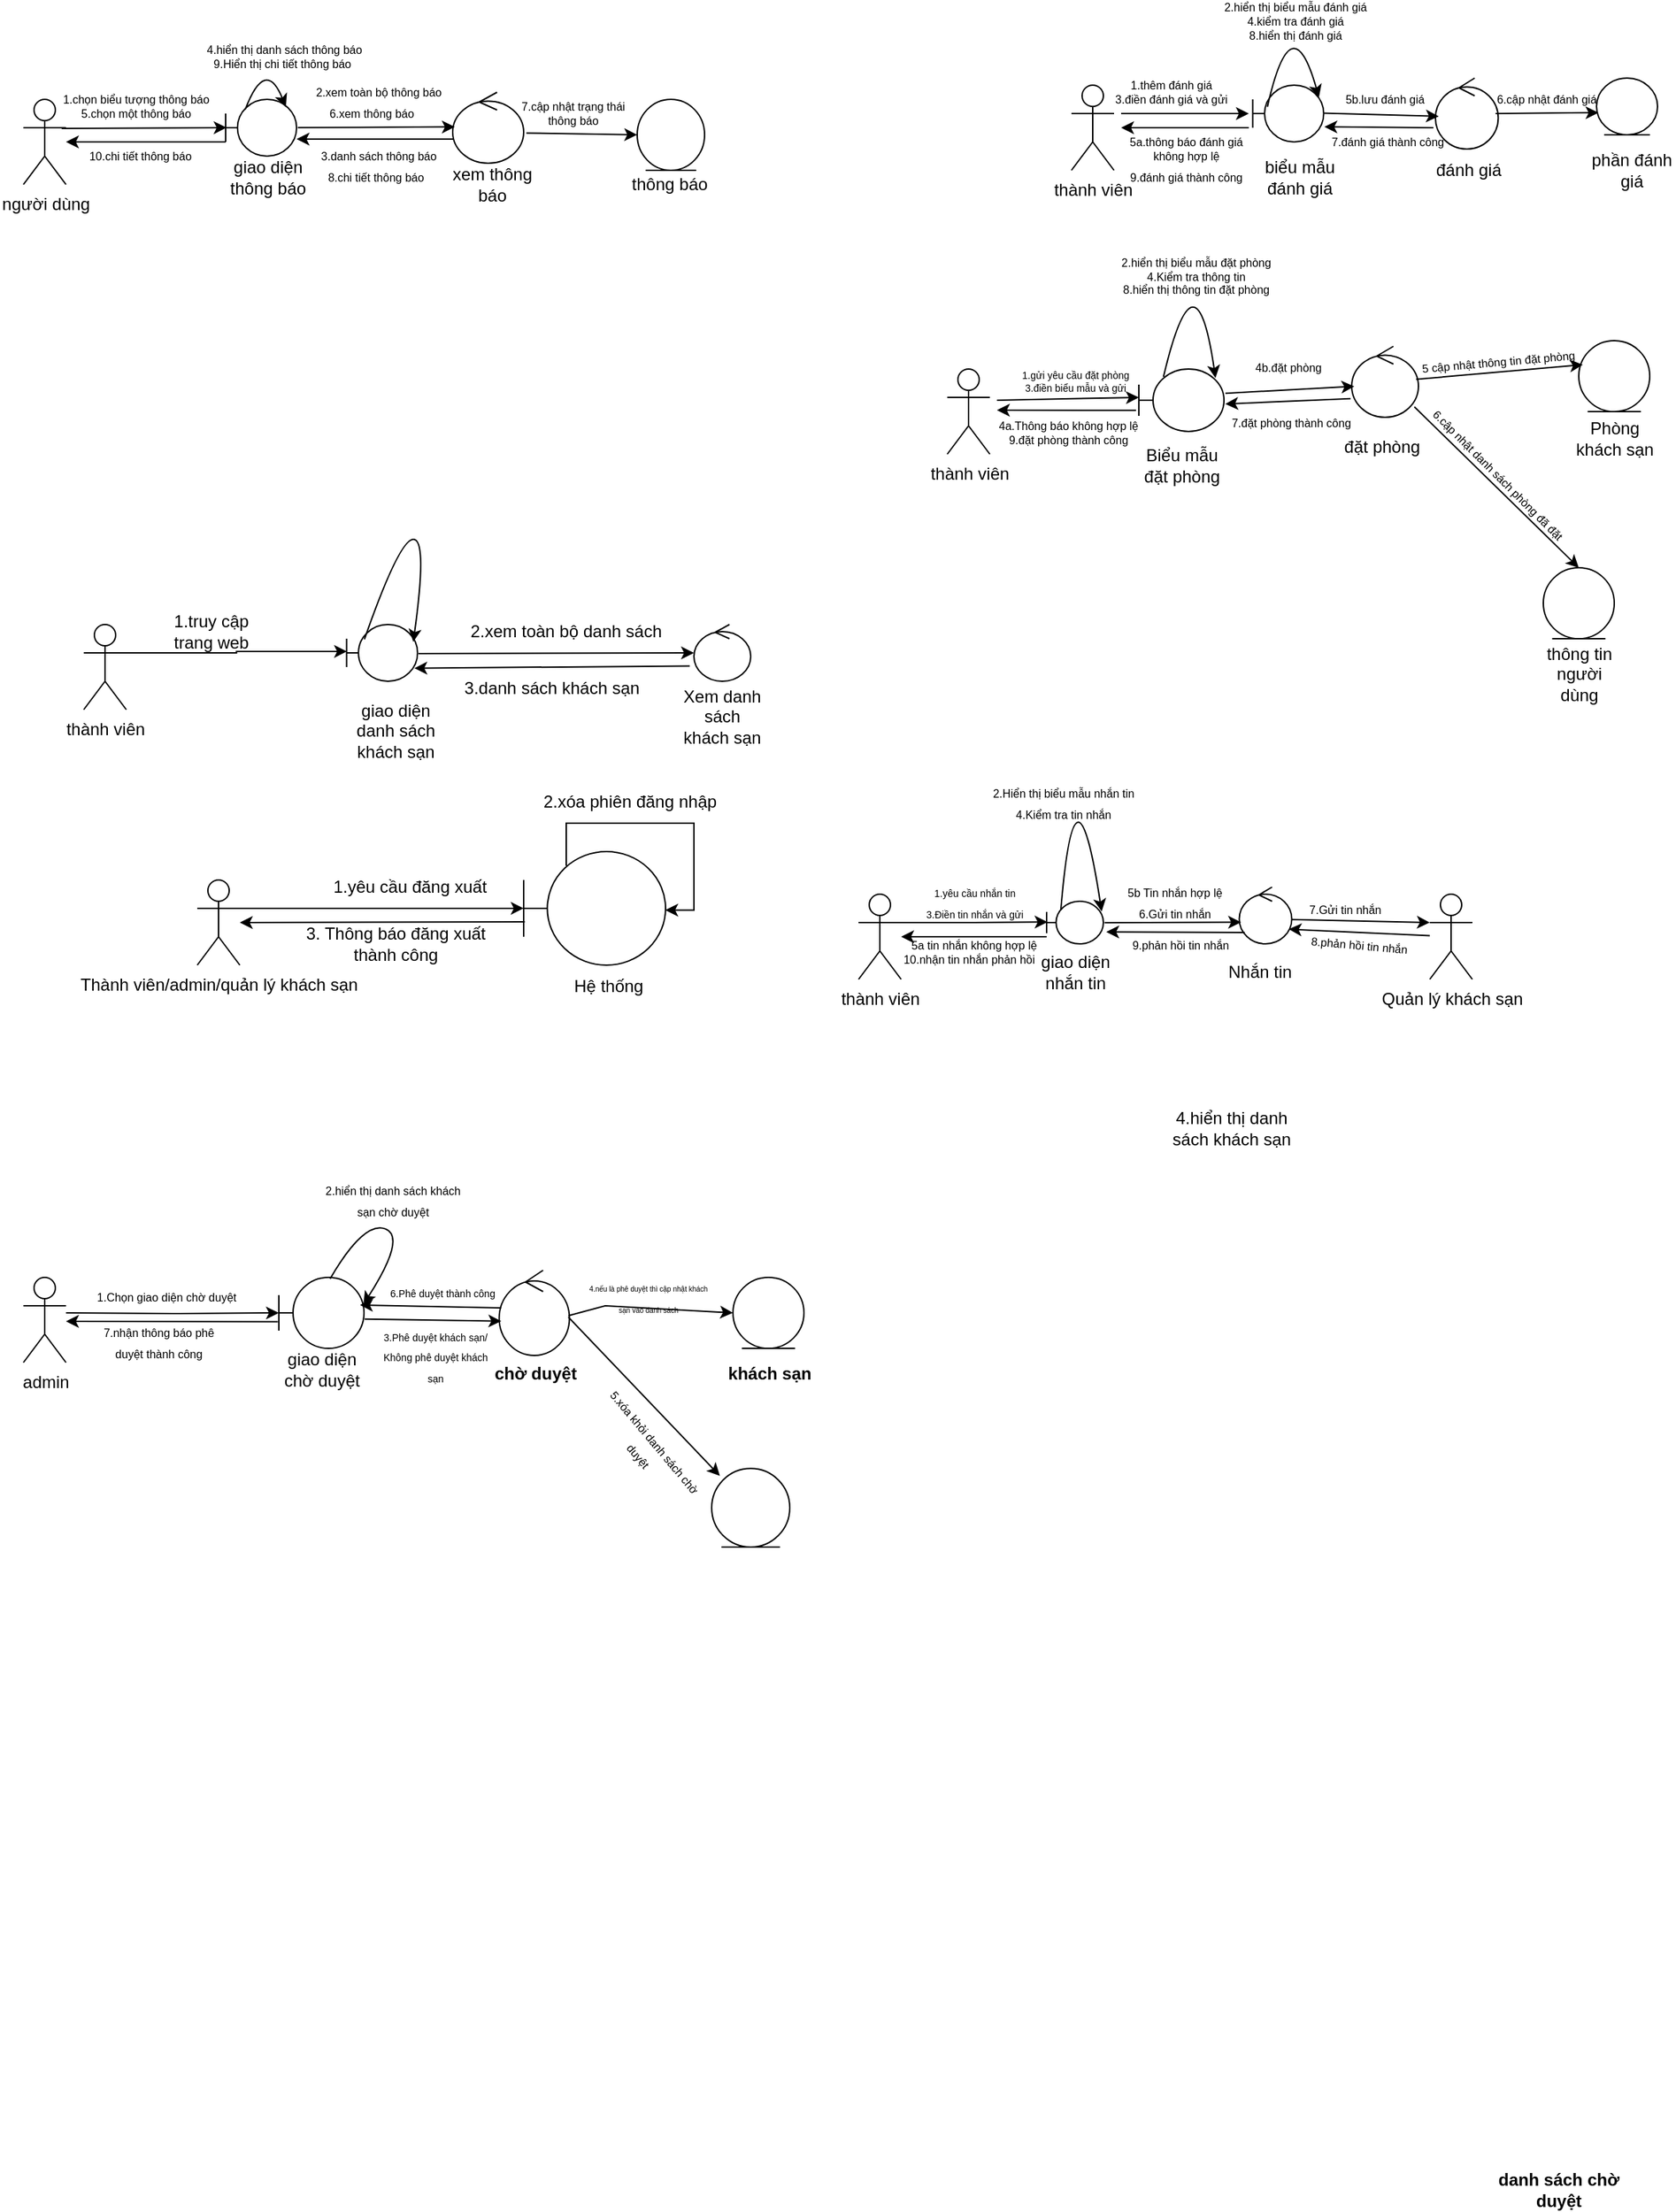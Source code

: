 <mxfile version="24.2.5" type="github">
  <diagram name="Trang-1" id="1TX2zzFhvl031NhCwjlY">
    <mxGraphModel dx="2848" dy="2125" grid="1" gridSize="10" guides="1" tooltips="1" connect="1" arrows="1" fold="1" page="1" pageScale="1" pageWidth="827" pageHeight="1169" math="0" shadow="0">
      <root>
        <mxCell id="0" />
        <mxCell id="1" parent="0" />
        <mxCell id="7CZul9QKW6k76DppAZmx-6" style="edgeStyle=orthogonalEdgeStyle;rounded=0;orthogonalLoop=1;jettySize=auto;html=1;exitX=1;exitY=0.333;exitDx=0;exitDy=0;exitPerimeter=0;" edge="1" parent="1" source="7CZul9QKW6k76DppAZmx-1" target="7CZul9QKW6k76DppAZmx-4">
          <mxGeometry relative="1" as="geometry" />
        </mxCell>
        <mxCell id="7CZul9QKW6k76DppAZmx-1" value="Thành viên/admin/quản lý khách sạn&lt;div&gt;&lt;br&gt;&lt;/div&gt;" style="shape=umlActor;verticalLabelPosition=bottom;verticalAlign=top;html=1;outlineConnect=0;" vertex="1" parent="1">
          <mxGeometry x="-676" y="-530" width="30" height="60" as="geometry" />
        </mxCell>
        <mxCell id="7CZul9QKW6k76DppAZmx-4" value="" style="shape=umlBoundary;whiteSpace=wrap;html=1;" vertex="1" parent="1">
          <mxGeometry x="-446" y="-550" width="100" height="80" as="geometry" />
        </mxCell>
        <mxCell id="7CZul9QKW6k76DppAZmx-5" value="Hệ thống" style="text;html=1;align=center;verticalAlign=middle;whiteSpace=wrap;rounded=0;" vertex="1" parent="1">
          <mxGeometry x="-416" y="-470" width="60" height="30" as="geometry" />
        </mxCell>
        <mxCell id="7CZul9QKW6k76DppAZmx-7" value="1.yêu cầu đăng xuất" style="text;html=1;align=center;verticalAlign=middle;whiteSpace=wrap;rounded=0;" vertex="1" parent="1">
          <mxGeometry x="-596" y="-540" width="140" height="30" as="geometry" />
        </mxCell>
        <mxCell id="7CZul9QKW6k76DppAZmx-8" style="edgeStyle=orthogonalEdgeStyle;rounded=0;orthogonalLoop=1;jettySize=auto;html=1;exitX=1;exitY=1;exitDx=0;exitDy=0;entryX=0.998;entryY=0.515;entryDx=0;entryDy=0;entryPerimeter=0;" edge="1" parent="1" target="7CZul9QKW6k76DppAZmx-4">
          <mxGeometry relative="1" as="geometry">
            <mxPoint x="-416" y="-540" as="sourcePoint" />
            <mxPoint x="-306" y="-530" as="targetPoint" />
            <Array as="points">
              <mxPoint x="-416" y="-570" />
              <mxPoint x="-326" y="-570" />
              <mxPoint x="-326" y="-509" />
            </Array>
          </mxGeometry>
        </mxCell>
        <mxCell id="7CZul9QKW6k76DppAZmx-9" value="2.xóa phiên đăng nhập" style="text;html=1;align=center;verticalAlign=middle;whiteSpace=wrap;rounded=0;" vertex="1" parent="1">
          <mxGeometry x="-436" y="-600" width="130" height="30" as="geometry" />
        </mxCell>
        <mxCell id="7CZul9QKW6k76DppAZmx-10" value="" style="endArrow=classic;html=1;rounded=0;exitX=0.008;exitY=0.619;exitDx=0;exitDy=0;exitPerimeter=0;" edge="1" parent="1" source="7CZul9QKW6k76DppAZmx-4" target="7CZul9QKW6k76DppAZmx-1">
          <mxGeometry width="50" height="50" relative="1" as="geometry">
            <mxPoint x="-476" y="-430" as="sourcePoint" />
            <mxPoint x="-426" y="-480" as="targetPoint" />
          </mxGeometry>
        </mxCell>
        <mxCell id="7CZul9QKW6k76DppAZmx-11" value="3. Thông báo đăng xuất thành công" style="text;html=1;align=center;verticalAlign=middle;whiteSpace=wrap;rounded=0;" vertex="1" parent="1">
          <mxGeometry x="-616" y="-500" width="160" height="30" as="geometry" />
        </mxCell>
        <mxCell id="7CZul9QKW6k76DppAZmx-22" style="edgeStyle=orthogonalEdgeStyle;rounded=0;orthogonalLoop=1;jettySize=auto;html=1;" edge="1" parent="1" target="7CZul9QKW6k76DppAZmx-14">
          <mxGeometry relative="1" as="geometry">
            <mxPoint x="-768.5" y="-225" as="sourcePoint" />
          </mxGeometry>
        </mxCell>
        <mxCell id="7CZul9QKW6k76DppAZmx-13" value="admin" style="shape=umlActor;verticalLabelPosition=bottom;verticalAlign=top;html=1;outlineConnect=0;" vertex="1" parent="1">
          <mxGeometry x="-798.5" y="-250" width="30" height="60" as="geometry" />
        </mxCell>
        <mxCell id="7CZul9QKW6k76DppAZmx-14" value="" style="shape=umlBoundary;whiteSpace=wrap;html=1;" vertex="1" parent="1">
          <mxGeometry x="-618.5" y="-250" width="60" height="50" as="geometry" />
        </mxCell>
        <mxCell id="7CZul9QKW6k76DppAZmx-15" value="giao diện chờ duyệt" style="text;html=1;align=center;verticalAlign=middle;whiteSpace=wrap;rounded=0;" vertex="1" parent="1">
          <mxGeometry x="-618.5" y="-200" width="60" height="30" as="geometry" />
        </mxCell>
        <mxCell id="7CZul9QKW6k76DppAZmx-16" value="" style="ellipse;shape=umlControl;whiteSpace=wrap;html=1;" vertex="1" parent="1">
          <mxGeometry x="-463.25" y="-255" width="49.5" height="60" as="geometry" />
        </mxCell>
        <mxCell id="7CZul9QKW6k76DppAZmx-17" value="chờ duyệt" style="text;align=center;fontStyle=1;verticalAlign=middle;spacingLeft=3;spacingRight=3;strokeColor=none;rotatable=0;points=[[0,0.5],[1,0.5]];portConstraint=eastwest;html=1;" vertex="1" parent="1">
          <mxGeometry x="-478.5" y="-195" width="80" height="26" as="geometry" />
        </mxCell>
        <mxCell id="7CZul9QKW6k76DppAZmx-18" value="" style="ellipse;shape=umlEntity;whiteSpace=wrap;html=1;" vertex="1" parent="1">
          <mxGeometry x="-298.5" y="-250" width="50" height="50" as="geometry" />
        </mxCell>
        <mxCell id="7CZul9QKW6k76DppAZmx-19" value="khách sạn" style="text;align=center;fontStyle=1;verticalAlign=middle;spacingLeft=3;spacingRight=3;strokeColor=none;rotatable=0;points=[[0,0.5],[1,0.5]];portConstraint=eastwest;html=1;" vertex="1" parent="1">
          <mxGeometry x="-313.5" y="-195" width="80" height="26" as="geometry" />
        </mxCell>
        <mxCell id="7CZul9QKW6k76DppAZmx-20" value="" style="ellipse;shape=umlEntity;whiteSpace=wrap;html=1;" vertex="1" parent="1">
          <mxGeometry x="-313.5" y="-115.32" width="55" height="55.32" as="geometry" />
        </mxCell>
        <mxCell id="7CZul9QKW6k76DppAZmx-21" value="danh sách chờ&lt;div&gt;duyệt&lt;/div&gt;" style="text;align=center;fontStyle=1;verticalAlign=middle;spacingLeft=3;spacingRight=3;strokeColor=none;rotatable=0;points=[[0,0.5],[1,0.5]];portConstraint=eastwest;html=1;" vertex="1" parent="1">
          <mxGeometry x="242.5" y="380" width="80" height="26" as="geometry" />
        </mxCell>
        <mxCell id="7CZul9QKW6k76DppAZmx-25" value="&lt;font style=&quot;font-size: 8px; font-weight: normal;&quot;&gt;1.Chọn giao diện chờ duyệt&lt;/font&gt;" style="text;align=center;fontStyle=1;verticalAlign=middle;spacingLeft=3;spacingRight=3;strokeColor=none;rotatable=0;points=[[0,0.5],[1,0.5]];portConstraint=eastwest;html=1;" vertex="1" parent="1">
          <mxGeometry x="-738.5" y="-250" width="80" height="26" as="geometry" />
        </mxCell>
        <mxCell id="7CZul9QKW6k76DppAZmx-26" value="" style="endArrow=classic;html=1;rounded=0;exitX=0.602;exitY=0.019;exitDx=0;exitDy=0;exitPerimeter=0;entryX=0.993;entryY=0.38;entryDx=0;entryDy=0;entryPerimeter=0;curved=1;" edge="1" parent="1" source="7CZul9QKW6k76DppAZmx-14" target="7CZul9QKW6k76DppAZmx-14">
          <mxGeometry width="50" height="50" relative="1" as="geometry">
            <mxPoint x="-582.38" y="-248.35" as="sourcePoint" />
            <mxPoint x="-555.5" y="-224" as="targetPoint" />
            <Array as="points">
              <mxPoint x="-558.5" y="-290" />
              <mxPoint x="-528.5" y="-278.35" />
            </Array>
          </mxGeometry>
        </mxCell>
        <mxCell id="7CZul9QKW6k76DppAZmx-27" value="&lt;font style=&quot;font-size: 8px;&quot;&gt;2.hiển thị danh sách khách sạn chờ duyệt&lt;/font&gt;" style="text;html=1;align=center;verticalAlign=middle;whiteSpace=wrap;rounded=0;" vertex="1" parent="1">
          <mxGeometry x="-588.5" y="-320" width="100" height="30" as="geometry" />
        </mxCell>
        <mxCell id="7CZul9QKW6k76DppAZmx-28" value="" style="endArrow=classic;html=1;rounded=0;exitX=1.007;exitY=0.588;exitDx=0;exitDy=0;exitPerimeter=0;entryX=0.03;entryY=0.597;entryDx=0;entryDy=0;entryPerimeter=0;" edge="1" parent="1" source="7CZul9QKW6k76DppAZmx-14" target="7CZul9QKW6k76DppAZmx-16">
          <mxGeometry width="50" height="50" relative="1" as="geometry">
            <mxPoint x="-568.5" y="-160" as="sourcePoint" />
            <mxPoint x="-518.5" y="-210" as="targetPoint" />
          </mxGeometry>
        </mxCell>
        <mxCell id="7CZul9QKW6k76DppAZmx-29" value="&lt;font style=&quot;font-size: 7px;&quot;&gt;3.Phê duyệt khách sạn/ Không phê duyệt khách sạn&lt;/font&gt;" style="text;html=1;align=center;verticalAlign=middle;whiteSpace=wrap;rounded=0;" vertex="1" parent="1">
          <mxGeometry x="-548.5" y="-210" width="80" height="30" as="geometry" />
        </mxCell>
        <mxCell id="7CZul9QKW6k76DppAZmx-30" value="" style="endArrow=classic;html=1;rounded=0;entryX=0;entryY=0.5;entryDx=0;entryDy=0;exitX=0.985;exitY=0.533;exitDx=0;exitDy=0;exitPerimeter=0;" edge="1" parent="1" source="7CZul9QKW6k76DppAZmx-16" target="7CZul9QKW6k76DppAZmx-18">
          <mxGeometry width="50" height="50" relative="1" as="geometry">
            <mxPoint x="-468.5" y="-210" as="sourcePoint" />
            <mxPoint x="-418.5" y="-260" as="targetPoint" />
            <Array as="points">
              <mxPoint x="-388.5" y="-230" />
            </Array>
          </mxGeometry>
        </mxCell>
        <mxCell id="7CZul9QKW6k76DppAZmx-31" value="&lt;font style=&quot;font-size: 5px;&quot;&gt;4.nếu là phê duyệt thì cập nhật khách sạn vào danh sách&lt;/font&gt;" style="text;html=1;align=center;verticalAlign=middle;whiteSpace=wrap;rounded=0;" vertex="1" parent="1">
          <mxGeometry x="-403.5" y="-252" width="90" height="30" as="geometry" />
        </mxCell>
        <mxCell id="7CZul9QKW6k76DppAZmx-32" value="" style="endArrow=classic;html=1;rounded=0;exitX=0.985;exitY=0.55;exitDx=0;exitDy=0;exitPerimeter=0;entryX=0.105;entryY=0.093;entryDx=0;entryDy=0;entryPerimeter=0;" edge="1" parent="1" source="7CZul9QKW6k76DppAZmx-16" target="7CZul9QKW6k76DppAZmx-20">
          <mxGeometry width="50" height="50" relative="1" as="geometry">
            <mxPoint x="-378.5" y="-90" as="sourcePoint" />
            <mxPoint x="-328.5" y="-140" as="targetPoint" />
          </mxGeometry>
        </mxCell>
        <mxCell id="7CZul9QKW6k76DppAZmx-33" value="&lt;font style=&quot;font-size: 8px;&quot;&gt;5.xóa khỏi danh sách chờ duyệt&lt;/font&gt;" style="text;html=1;align=center;verticalAlign=middle;whiteSpace=wrap;rounded=0;rotation=50;" vertex="1" parent="1">
          <mxGeometry x="-408.5" y="-145.32" width="100" height="30" as="geometry" />
        </mxCell>
        <mxCell id="7CZul9QKW6k76DppAZmx-34" value="" style="endArrow=classic;html=1;rounded=0;exitX=0.029;exitY=0.442;exitDx=0;exitDy=0;exitPerimeter=0;entryX=0.953;entryY=0.389;entryDx=0;entryDy=0;entryPerimeter=0;" edge="1" parent="1" source="7CZul9QKW6k76DppAZmx-16" target="7CZul9QKW6k76DppAZmx-14">
          <mxGeometry width="50" height="50" relative="1" as="geometry">
            <mxPoint x="-568.5" y="-90" as="sourcePoint" />
            <mxPoint x="-518.5" y="-140" as="targetPoint" />
          </mxGeometry>
        </mxCell>
        <mxCell id="7CZul9QKW6k76DppAZmx-35" value="&lt;font style=&quot;font-size: 7px;&quot;&gt;6.Phê duyệt thành công&lt;/font&gt;" style="text;html=1;align=center;verticalAlign=middle;whiteSpace=wrap;rounded=0;" vertex="1" parent="1">
          <mxGeometry x="-543.25" y="-255" width="80" height="30" as="geometry" />
        </mxCell>
        <mxCell id="7CZul9QKW6k76DppAZmx-36" value="" style="endArrow=classic;html=1;rounded=0;exitX=-0.011;exitY=0.624;exitDx=0;exitDy=0;exitPerimeter=0;" edge="1" parent="1" source="7CZul9QKW6k76DppAZmx-14">
          <mxGeometry width="50" height="50" relative="1" as="geometry">
            <mxPoint x="-748.5" y="-160" as="sourcePoint" />
            <mxPoint x="-768.5" y="-219" as="targetPoint" />
            <Array as="points">
              <mxPoint x="-768.5" y="-219" />
            </Array>
          </mxGeometry>
        </mxCell>
        <mxCell id="7CZul9QKW6k76DppAZmx-37" value="&lt;span style=&quot;font-size: 8px;&quot;&gt;7.nhận thông báo phê duyệt thành công&lt;/span&gt;" style="text;html=1;align=center;verticalAlign=middle;whiteSpace=wrap;rounded=0;" vertex="1" parent="1">
          <mxGeometry x="-748.5" y="-220" width="90" height="30" as="geometry" />
        </mxCell>
        <mxCell id="7CZul9QKW6k76DppAZmx-39" value="thành viên" style="shape=umlActor;verticalLabelPosition=bottom;verticalAlign=top;html=1;outlineConnect=0;" vertex="1" parent="1">
          <mxGeometry x="-756" y="-710" width="30" height="60" as="geometry" />
        </mxCell>
        <mxCell id="7CZul9QKW6k76DppAZmx-41" value="" style="shape=umlBoundary;whiteSpace=wrap;html=1;" vertex="1" parent="1">
          <mxGeometry x="-570.75" y="-710" width="50" height="40" as="geometry" />
        </mxCell>
        <mxCell id="7CZul9QKW6k76DppAZmx-42" value="giao diện danh sách khách sạn" style="text;html=1;align=center;verticalAlign=middle;whiteSpace=wrap;rounded=0;" vertex="1" parent="1">
          <mxGeometry x="-566" y="-650" width="60" height="30" as="geometry" />
        </mxCell>
        <mxCell id="7CZul9QKW6k76DppAZmx-44" value="" style="ellipse;shape=umlControl;whiteSpace=wrap;html=1;" vertex="1" parent="1">
          <mxGeometry x="-326" y="-710" width="40" height="40" as="geometry" />
        </mxCell>
        <mxCell id="7CZul9QKW6k76DppAZmx-46" value="Xem danh sách khách sạn" style="text;html=1;align=center;verticalAlign=middle;whiteSpace=wrap;rounded=0;" vertex="1" parent="1">
          <mxGeometry x="-336" y="-660" width="60" height="30" as="geometry" />
        </mxCell>
        <mxCell id="7CZul9QKW6k76DppAZmx-47" style="edgeStyle=orthogonalEdgeStyle;rounded=0;orthogonalLoop=1;jettySize=auto;html=1;exitX=1;exitY=0.333;exitDx=0;exitDy=0;exitPerimeter=0;entryX=0.005;entryY=0.474;entryDx=0;entryDy=0;entryPerimeter=0;" edge="1" parent="1" source="7CZul9QKW6k76DppAZmx-39" target="7CZul9QKW6k76DppAZmx-41">
          <mxGeometry relative="1" as="geometry" />
        </mxCell>
        <mxCell id="7CZul9QKW6k76DppAZmx-48" value="1.truy cập trang web" style="text;html=1;align=center;verticalAlign=middle;whiteSpace=wrap;rounded=0;" vertex="1" parent="1">
          <mxGeometry x="-696" y="-720" width="60" height="30" as="geometry" />
        </mxCell>
        <mxCell id="7CZul9QKW6k76DppAZmx-49" value="" style="endArrow=classic;html=1;rounded=0;exitX=1.012;exitY=0.511;exitDx=0;exitDy=0;exitPerimeter=0;" edge="1" parent="1" source="7CZul9QKW6k76DppAZmx-41" target="7CZul9QKW6k76DppAZmx-44">
          <mxGeometry width="50" height="50" relative="1" as="geometry">
            <mxPoint x="-636" y="-700" as="sourcePoint" />
            <mxPoint x="-586" y="-750" as="targetPoint" />
          </mxGeometry>
        </mxCell>
        <mxCell id="7CZul9QKW6k76DppAZmx-50" value="2.xem toàn bộ danh sách" style="text;html=1;align=center;verticalAlign=middle;whiteSpace=wrap;rounded=0;" vertex="1" parent="1">
          <mxGeometry x="-486" y="-720" width="140" height="30" as="geometry" />
        </mxCell>
        <mxCell id="7CZul9QKW6k76DppAZmx-51" value="" style="endArrow=classic;html=1;rounded=0;entryX=0.968;entryY=0.789;entryDx=0;entryDy=0;entryPerimeter=0;exitX=-0.057;exitY=0.749;exitDx=0;exitDy=0;exitPerimeter=0;" edge="1" parent="1">
          <mxGeometry width="50" height="50" relative="1" as="geometry">
            <mxPoint x="-328.96" y="-680.8" as="sourcePoint" />
            <mxPoint x="-523.03" y="-679.2" as="targetPoint" />
          </mxGeometry>
        </mxCell>
        <mxCell id="7CZul9QKW6k76DppAZmx-52" value="3.danh sách khách sạn" style="text;html=1;align=center;verticalAlign=middle;whiteSpace=wrap;rounded=0;" vertex="1" parent="1">
          <mxGeometry x="-501" y="-680" width="150" height="30" as="geometry" />
        </mxCell>
        <mxCell id="7CZul9QKW6k76DppAZmx-53" value="" style="endArrow=classic;html=1;rounded=0;exitX=0.203;exitY=0.26;exitDx=0;exitDy=0;exitPerimeter=0;entryX=0.938;entryY=0.306;entryDx=0;entryDy=0;entryPerimeter=0;curved=1;" edge="1" parent="1">
          <mxGeometry width="50" height="50" relative="1" as="geometry">
            <mxPoint x="-558.2" y="-699.6" as="sourcePoint" />
            <mxPoint x="-523.8" y="-697.76" as="targetPoint" />
            <Array as="points">
              <mxPoint x="-533.6" y="-770" />
              <mxPoint x="-513.8" y="-770" />
            </Array>
          </mxGeometry>
        </mxCell>
        <mxCell id="7CZul9QKW6k76DppAZmx-54" value="4.hiển thị danh sách khách sạn" style="text;html=1;align=center;verticalAlign=middle;whiteSpace=wrap;rounded=0;" vertex="1" parent="1">
          <mxGeometry x="2.5" y="-370" width="100" height="30" as="geometry" />
        </mxCell>
        <mxCell id="7CZul9QKW6k76DppAZmx-55" value="thành viên" style="shape=umlActor;verticalLabelPosition=bottom;verticalAlign=top;html=1;outlineConnect=0;" vertex="1" parent="1">
          <mxGeometry x="-210" y="-520" width="30" height="60" as="geometry" />
        </mxCell>
        <mxCell id="7CZul9QKW6k76DppAZmx-59" value="" style="shape=umlBoundary;whiteSpace=wrap;html=1;" vertex="1" parent="1">
          <mxGeometry x="-77.5" y="-515" width="40" height="30" as="geometry" />
        </mxCell>
        <mxCell id="7CZul9QKW6k76DppAZmx-60" value="" style="ellipse;shape=umlControl;whiteSpace=wrap;html=1;" vertex="1" parent="1">
          <mxGeometry x="58.25" y="-525" width="37" height="40" as="geometry" />
        </mxCell>
        <mxCell id="7CZul9QKW6k76DppAZmx-61" value="Quản lý khách sạn" style="shape=umlActor;verticalLabelPosition=bottom;verticalAlign=top;html=1;" vertex="1" parent="1">
          <mxGeometry x="192.5" y="-520" width="30" height="60" as="geometry" />
        </mxCell>
        <mxCell id="7CZul9QKW6k76DppAZmx-62" style="edgeStyle=orthogonalEdgeStyle;rounded=0;orthogonalLoop=1;jettySize=auto;html=1;exitX=1;exitY=0.333;exitDx=0;exitDy=0;exitPerimeter=0;entryX=0.016;entryY=0.487;entryDx=0;entryDy=0;entryPerimeter=0;" edge="1" parent="1" source="7CZul9QKW6k76DppAZmx-55" target="7CZul9QKW6k76DppAZmx-59">
          <mxGeometry relative="1" as="geometry" />
        </mxCell>
        <mxCell id="7CZul9QKW6k76DppAZmx-63" value="giao diện nhắn tin" style="text;html=1;align=center;verticalAlign=middle;whiteSpace=wrap;rounded=0;" vertex="1" parent="1">
          <mxGeometry x="-87.5" y="-480" width="60" height="30" as="geometry" />
        </mxCell>
        <mxCell id="7CZul9QKW6k76DppAZmx-64" value="Nhắn tin" style="text;html=1;align=center;verticalAlign=middle;whiteSpace=wrap;rounded=0;" vertex="1" parent="1">
          <mxGeometry x="42.5" y="-480" width="60" height="30" as="geometry" />
        </mxCell>
        <mxCell id="7CZul9QKW6k76DppAZmx-66" value="" style="endArrow=classic;html=1;rounded=0;exitX=0.25;exitY=0.213;exitDx=0;exitDy=0;exitPerimeter=0;entryX=0.97;entryY=0.24;entryDx=0;entryDy=0;entryPerimeter=0;curved=1;" edge="1" parent="1" source="7CZul9QKW6k76DppAZmx-59" target="7CZul9QKW6k76DppAZmx-59">
          <mxGeometry width="50" height="50" relative="1" as="geometry">
            <mxPoint x="-117.5" y="-590" as="sourcePoint" />
            <mxPoint x="-67.5" y="-640" as="targetPoint" />
            <Array as="points">
              <mxPoint x="-57.5" y="-630" />
            </Array>
          </mxGeometry>
        </mxCell>
        <mxCell id="7CZul9QKW6k76DppAZmx-71" value="&lt;font style=&quot;font-size: 7px;&quot;&gt;1.yêu cầu nhắn tin&lt;/font&gt;&lt;div&gt;&lt;font style=&quot;font-size: 7px;&quot;&gt;3.Điền tin nhắn và gửi&lt;/font&gt;&lt;/div&gt;" style="text;html=1;align=center;verticalAlign=middle;whiteSpace=wrap;rounded=0;" vertex="1" parent="1">
          <mxGeometry x="-167.5" y="-530" width="77.5" height="30" as="geometry" />
        </mxCell>
        <mxCell id="7CZul9QKW6k76DppAZmx-72" value="&lt;font style=&quot;font-size: 8px;&quot;&gt;2.Hiển thị biểu mẫu nhắn tin&lt;/font&gt;&lt;div&gt;&lt;span style=&quot;font-size: 8px;&quot;&gt;4.Kiểm tra tin nhắn&lt;/span&gt;&lt;/div&gt;" style="text;html=1;align=center;verticalAlign=middle;whiteSpace=wrap;rounded=0;" vertex="1" parent="1">
          <mxGeometry x="-127.5" y="-600" width="122.5" height="30" as="geometry" />
        </mxCell>
        <mxCell id="7CZul9QKW6k76DppAZmx-73" value="" style="endArrow=classic;html=1;rounded=0;" edge="1" parent="1" target="7CZul9QKW6k76DppAZmx-55">
          <mxGeometry width="50" height="50" relative="1" as="geometry">
            <mxPoint x="-77.5" y="-490" as="sourcePoint" />
            <mxPoint x="-77.5" y="-510" as="targetPoint" />
          </mxGeometry>
        </mxCell>
        <mxCell id="7CZul9QKW6k76DppAZmx-74" value="&lt;span style=&quot;font-size: 8px;&quot;&gt;5a tin nhắn không hợp lệ&lt;/span&gt;" style="text;html=1;align=center;verticalAlign=middle;whiteSpace=wrap;rounded=0;" vertex="1" parent="1">
          <mxGeometry x="-175" y="-500" width="92.5" height="30" as="geometry" />
        </mxCell>
        <mxCell id="7CZul9QKW6k76DppAZmx-75" value="" style="endArrow=classic;html=1;rounded=0;entryX=0.034;entryY=0.619;entryDx=0;entryDy=0;entryPerimeter=0;exitX=1.02;exitY=0.504;exitDx=0;exitDy=0;exitPerimeter=0;" edge="1" parent="1" source="7CZul9QKW6k76DppAZmx-59" target="7CZul9QKW6k76DppAZmx-60">
          <mxGeometry width="50" height="50" relative="1" as="geometry">
            <mxPoint x="-37.5" y="-460" as="sourcePoint" />
            <mxPoint x="12.5" y="-510" as="targetPoint" />
          </mxGeometry>
        </mxCell>
        <mxCell id="7CZul9QKW6k76DppAZmx-76" value="&lt;font style=&quot;font-size: 8px;&quot;&gt;5b Tin nhắn hợp lệ&lt;/font&gt;&lt;div&gt;&lt;font style=&quot;font-size: 8px;&quot;&gt;6.Gửi tin nhắn&lt;/font&gt;&lt;/div&gt;" style="text;html=1;align=center;verticalAlign=middle;whiteSpace=wrap;rounded=0;" vertex="1" parent="1">
          <mxGeometry x="-32.5" y="-530" width="90" height="30" as="geometry" />
        </mxCell>
        <mxCell id="7CZul9QKW6k76DppAZmx-77" value="" style="endArrow=classic;html=1;rounded=0;entryX=0;entryY=0.333;entryDx=0;entryDy=0;entryPerimeter=0;exitX=1.003;exitY=0.572;exitDx=0;exitDy=0;exitPerimeter=0;" edge="1" parent="1" source="7CZul9QKW6k76DppAZmx-60" target="7CZul9QKW6k76DppAZmx-61">
          <mxGeometry width="50" height="50" relative="1" as="geometry">
            <mxPoint x="132.5" y="-460" as="sourcePoint" />
            <mxPoint x="182.5" y="-510" as="targetPoint" />
          </mxGeometry>
        </mxCell>
        <mxCell id="7CZul9QKW6k76DppAZmx-78" value="&lt;font style=&quot;font-size: 8px;&quot;&gt;7.Gửi tin nhắn&lt;/font&gt;" style="text;html=1;align=center;verticalAlign=middle;whiteSpace=wrap;rounded=0;" vertex="1" parent="1">
          <mxGeometry x="102.5" y="-525" width="60" height="30" as="geometry" />
        </mxCell>
        <mxCell id="7CZul9QKW6k76DppAZmx-79" value="" style="endArrow=classic;html=1;rounded=0;entryX=0.942;entryY=0.742;entryDx=0;entryDy=0;entryPerimeter=0;" edge="1" parent="1" source="7CZul9QKW6k76DppAZmx-61" target="7CZul9QKW6k76DppAZmx-60">
          <mxGeometry width="50" height="50" relative="1" as="geometry">
            <mxPoint x="112.5" y="-460" as="sourcePoint" />
            <mxPoint x="162.5" y="-510" as="targetPoint" />
          </mxGeometry>
        </mxCell>
        <mxCell id="7CZul9QKW6k76DppAZmx-80" value="&lt;font style=&quot;font-size: 8px;&quot;&gt;8.phản hồi tin nhắn&lt;/font&gt;" style="text;html=1;align=center;verticalAlign=middle;whiteSpace=wrap;rounded=0;rotation=5;" vertex="1" parent="1">
          <mxGeometry x="102.5" y="-500" width="80" height="30" as="geometry" />
        </mxCell>
        <mxCell id="7CZul9QKW6k76DppAZmx-81" value="&lt;font style=&quot;font-size: 8px;&quot;&gt;9.phản hồi tin nhắn&lt;/font&gt;" style="text;html=1;align=center;verticalAlign=middle;whiteSpace=wrap;rounded=0;rotation=0;" vertex="1" parent="1">
          <mxGeometry x="-23.5" y="-500" width="80" height="30" as="geometry" />
        </mxCell>
        <mxCell id="7CZul9QKW6k76DppAZmx-82" value="" style="endArrow=classic;html=1;rounded=0;entryX=1.051;entryY=0.72;entryDx=0;entryDy=0;entryPerimeter=0;exitX=0.104;exitY=0.801;exitDx=0;exitDy=0;exitPerimeter=0;" edge="1" parent="1" source="7CZul9QKW6k76DppAZmx-60" target="7CZul9QKW6k76DppAZmx-59">
          <mxGeometry width="50" height="50" relative="1" as="geometry">
            <mxPoint x="52.5" y="-491" as="sourcePoint" />
            <mxPoint x="-46.5" y="-495" as="targetPoint" />
          </mxGeometry>
        </mxCell>
        <mxCell id="7CZul9QKW6k76DppAZmx-84" value="&lt;font style=&quot;font-size: 8px;&quot;&gt;10.nhận tin nhắn phản hồi&lt;/font&gt;" style="text;html=1;align=center;verticalAlign=middle;whiteSpace=wrap;rounded=0;" vertex="1" parent="1">
          <mxGeometry x="-182.5" y="-490" width="100" height="30" as="geometry" />
        </mxCell>
        <mxCell id="7CZul9QKW6k76DppAZmx-85" value="thành viên" style="shape=umlActor;verticalLabelPosition=bottom;verticalAlign=top;html=1;outlineConnect=0;" vertex="1" parent="1">
          <mxGeometry x="-147.5" y="-890" width="30" height="60" as="geometry" />
        </mxCell>
        <mxCell id="7CZul9QKW6k76DppAZmx-86" value="" style="shape=umlBoundary;whiteSpace=wrap;html=1;" vertex="1" parent="1">
          <mxGeometry x="-12.5" y="-890" width="60" height="44" as="geometry" />
        </mxCell>
        <mxCell id="7CZul9QKW6k76DppAZmx-87" value="Biểu mẫu đặt phòng" style="text;html=1;align=center;verticalAlign=middle;whiteSpace=wrap;rounded=0;" vertex="1" parent="1">
          <mxGeometry x="-12.5" y="-837" width="60" height="30" as="geometry" />
        </mxCell>
        <mxCell id="7CZul9QKW6k76DppAZmx-88" value="" style="ellipse;shape=umlControl;whiteSpace=wrap;html=1;" vertex="1" parent="1">
          <mxGeometry x="137.5" y="-906" width="47" height="50" as="geometry" />
        </mxCell>
        <mxCell id="7CZul9QKW6k76DppAZmx-89" value="đặt phòng" style="text;html=1;align=center;verticalAlign=middle;whiteSpace=wrap;rounded=0;" vertex="1" parent="1">
          <mxGeometry x="128.5" y="-850" width="60" height="30" as="geometry" />
        </mxCell>
        <mxCell id="7CZul9QKW6k76DppAZmx-91" value="" style="ellipse;shape=umlEntity;whiteSpace=wrap;html=1;" vertex="1" parent="1">
          <mxGeometry x="297.5" y="-910" width="50" height="50" as="geometry" />
        </mxCell>
        <mxCell id="7CZul9QKW6k76DppAZmx-92" value="Phòng khách sạn" style="text;html=1;align=center;verticalAlign=middle;whiteSpace=wrap;rounded=0;" vertex="1" parent="1">
          <mxGeometry x="292.5" y="-856" width="60" height="30" as="geometry" />
        </mxCell>
        <mxCell id="7CZul9QKW6k76DppAZmx-93" value="" style="ellipse;shape=umlEntity;whiteSpace=wrap;html=1;" vertex="1" parent="1">
          <mxGeometry x="272.5" y="-750" width="50" height="50" as="geometry" />
        </mxCell>
        <mxCell id="7CZul9QKW6k76DppAZmx-94" value="thông tin người dùng" style="text;html=1;align=center;verticalAlign=middle;whiteSpace=wrap;rounded=0;" vertex="1" parent="1">
          <mxGeometry x="267.5" y="-690" width="60" height="30" as="geometry" />
        </mxCell>
        <mxCell id="7CZul9QKW6k76DppAZmx-95" value="" style="endArrow=classic;html=1;rounded=0;" edge="1" parent="1">
          <mxGeometry width="50" height="50" relative="1" as="geometry">
            <mxPoint x="-112.5" y="-868" as="sourcePoint" />
            <mxPoint x="-12.5" y="-870" as="targetPoint" />
          </mxGeometry>
        </mxCell>
        <mxCell id="7CZul9QKW6k76DppAZmx-97" value="" style="endArrow=classic;html=1;rounded=0;entryX=0.9;entryY=0.144;entryDx=0;entryDy=0;entryPerimeter=0;exitX=0.289;exitY=0.125;exitDx=0;exitDy=0;exitPerimeter=0;curved=1;" edge="1" parent="1" source="7CZul9QKW6k76DppAZmx-86" target="7CZul9QKW6k76DppAZmx-86">
          <mxGeometry width="50" height="50" relative="1" as="geometry">
            <mxPoint x="-12.5" y="-740" as="sourcePoint" />
            <mxPoint x="37.5" y="-790" as="targetPoint" />
            <Array as="points">
              <mxPoint x="27.5" y="-980" />
            </Array>
          </mxGeometry>
        </mxCell>
        <mxCell id="7CZul9QKW6k76DppAZmx-98" value="&lt;font style=&quot;font-size: 8px;&quot;&gt;2.hiển thị biểu mẫu đặt phòng&lt;/font&gt;&lt;div style=&quot;font-size: 8px;&quot;&gt;&lt;font style=&quot;font-size: 8px;&quot;&gt;4.Kiểm tra thông tin&lt;/font&gt;&lt;/div&gt;&lt;div style=&quot;font-size: 8px;&quot;&gt;&lt;font style=&quot;font-size: 8px;&quot;&gt;8.hiển thị thông tin đặt phòng&lt;/font&gt;&lt;/div&gt;" style="text;html=1;align=center;verticalAlign=middle;whiteSpace=wrap;rounded=0;fontSize=8;" vertex="1" parent="1">
          <mxGeometry x="-42.5" y="-970" width="140" height="30" as="geometry" />
        </mxCell>
        <mxCell id="7CZul9QKW6k76DppAZmx-100" value="&lt;font style=&quot;font-size: 7px;&quot;&gt;1.gửi yêu cầu đặt phòng&lt;/font&gt;&lt;div style=&quot;font-size: 7px;&quot;&gt;&lt;font style=&quot;font-size: 7px;&quot;&gt;3.điền biểu mẫu và gửi&lt;/font&gt;&lt;/div&gt;" style="text;html=1;align=center;verticalAlign=middle;whiteSpace=wrap;rounded=0;fontSize=7;" vertex="1" parent="1">
          <mxGeometry x="-117.5" y="-896" width="120" height="30" as="geometry" />
        </mxCell>
        <mxCell id="7CZul9QKW6k76DppAZmx-101" value="" style="endArrow=classic;html=1;rounded=0;exitX=-0.033;exitY=0.662;exitDx=0;exitDy=0;exitPerimeter=0;" edge="1" parent="1" source="7CZul9QKW6k76DppAZmx-86">
          <mxGeometry width="50" height="50" relative="1" as="geometry">
            <mxPoint x="-62.5" y="-800" as="sourcePoint" />
            <mxPoint x="-112.5" y="-861" as="targetPoint" />
          </mxGeometry>
        </mxCell>
        <mxCell id="7CZul9QKW6k76DppAZmx-102" value="&lt;font style=&quot;font-size: 8px;&quot;&gt;4a.Thông báo không hợp lệ&lt;/font&gt;&lt;div style=&quot;font-size: 8px;&quot;&gt;&lt;font style=&quot;font-size: 8px;&quot;&gt;9.đặt phòng thành công&lt;/font&gt;&lt;/div&gt;" style="text;html=1;align=center;verticalAlign=middle;whiteSpace=wrap;rounded=0;fontSize=8;" vertex="1" parent="1">
          <mxGeometry x="-117.5" y="-860" width="110" height="30" as="geometry" />
        </mxCell>
        <mxCell id="7CZul9QKW6k76DppAZmx-103" value="" style="endArrow=classic;html=1;rounded=0;entryX=0.038;entryY=0.564;entryDx=0;entryDy=0;entryPerimeter=0;exitX=1.016;exitY=0.388;exitDx=0;exitDy=0;exitPerimeter=0;" edge="1" parent="1" source="7CZul9QKW6k76DppAZmx-86" target="7CZul9QKW6k76DppAZmx-88">
          <mxGeometry width="50" height="50" relative="1" as="geometry">
            <mxPoint x="37.5" y="-810" as="sourcePoint" />
            <mxPoint x="87.5" y="-860" as="targetPoint" />
          </mxGeometry>
        </mxCell>
        <mxCell id="7CZul9QKW6k76DppAZmx-104" value="4b.đặt phòng" style="text;html=1;align=center;verticalAlign=middle;whiteSpace=wrap;rounded=0;fontSize=8;" vertex="1" parent="1">
          <mxGeometry x="47.5" y="-906" width="90" height="30" as="geometry" />
        </mxCell>
        <mxCell id="7CZul9QKW6k76DppAZmx-105" value="" style="endArrow=classic;html=1;rounded=0;entryX=0.057;entryY=0.34;entryDx=0;entryDy=0;entryPerimeter=0;exitX=0.965;exitY=0.465;exitDx=0;exitDy=0;exitPerimeter=0;" edge="1" parent="1" source="7CZul9QKW6k76DppAZmx-88" target="7CZul9QKW6k76DppAZmx-91">
          <mxGeometry width="50" height="50" relative="1" as="geometry">
            <mxPoint x="137.5" y="-820" as="sourcePoint" />
            <mxPoint x="187.5" y="-870" as="targetPoint" />
          </mxGeometry>
        </mxCell>
        <mxCell id="7CZul9QKW6k76DppAZmx-106" value="5 cập nhật thông tin đặt phòng" style="text;html=1;align=center;verticalAlign=middle;whiteSpace=wrap;rounded=0;rotation=-5;fontSize=8;" vertex="1" parent="1">
          <mxGeometry x="183.98" y="-910" width="113.52" height="30" as="geometry" />
        </mxCell>
        <mxCell id="7CZul9QKW6k76DppAZmx-107" value="" style="endArrow=classic;html=1;rounded=0;entryX=0.5;entryY=0;entryDx=0;entryDy=0;exitX=0.939;exitY=0.852;exitDx=0;exitDy=0;exitPerimeter=0;" edge="1" parent="1" source="7CZul9QKW6k76DppAZmx-88" target="7CZul9QKW6k76DppAZmx-93">
          <mxGeometry width="50" height="50" relative="1" as="geometry">
            <mxPoint x="177.5" y="-820" as="sourcePoint" />
            <mxPoint x="227.5" y="-870" as="targetPoint" />
          </mxGeometry>
        </mxCell>
        <mxCell id="7CZul9QKW6k76DppAZmx-108" value="6.cập nhật danh sách phòng đã đặt" style="text;html=1;align=center;verticalAlign=middle;whiteSpace=wrap;rounded=0;rotation=45;fontSize=8;" vertex="1" parent="1">
          <mxGeometry x="169.49" y="-830" width="142.5" height="30" as="geometry" />
        </mxCell>
        <mxCell id="7CZul9QKW6k76DppAZmx-109" value="" style="endArrow=classic;html=1;rounded=0;exitX=-0.018;exitY=0.737;exitDx=0;exitDy=0;exitPerimeter=0;entryX=1.015;entryY=0.56;entryDx=0;entryDy=0;entryPerimeter=0;" edge="1" parent="1" source="7CZul9QKW6k76DppAZmx-88" target="7CZul9QKW6k76DppAZmx-86">
          <mxGeometry width="50" height="50" relative="1" as="geometry">
            <mxPoint x="37.5" y="-820" as="sourcePoint" />
            <mxPoint x="87.5" y="-870" as="targetPoint" />
          </mxGeometry>
        </mxCell>
        <mxCell id="7CZul9QKW6k76DppAZmx-110" value="7.đặt phòng thành công" style="text;html=1;align=center;verticalAlign=middle;whiteSpace=wrap;rounded=0;fontSize=8;" vertex="1" parent="1">
          <mxGeometry x="50.25" y="-867" width="90" height="30" as="geometry" />
        </mxCell>
        <mxCell id="7CZul9QKW6k76DppAZmx-117" value="thành viên" style="shape=umlActor;verticalLabelPosition=bottom;verticalAlign=top;html=1;outlineConnect=0;" vertex="1" parent="1">
          <mxGeometry x="-60" y="-1090" width="30" height="60" as="geometry" />
        </mxCell>
        <mxCell id="7CZul9QKW6k76DppAZmx-119" value="" style="shape=umlBoundary;whiteSpace=wrap;html=1;" vertex="1" parent="1">
          <mxGeometry x="67.75" y="-1090" width="50" height="40" as="geometry" />
        </mxCell>
        <mxCell id="7CZul9QKW6k76DppAZmx-120" value="biểu mẫu đánh giá" style="text;html=1;align=center;verticalAlign=middle;whiteSpace=wrap;rounded=0;" vertex="1" parent="1">
          <mxGeometry x="70.75" y="-1040" width="60" height="30" as="geometry" />
        </mxCell>
        <mxCell id="7CZul9QKW6k76DppAZmx-121" value="" style="ellipse;shape=umlControl;whiteSpace=wrap;html=1;" vertex="1" parent="1">
          <mxGeometry x="196.48" y="-1095" width="44.25" height="50" as="geometry" />
        </mxCell>
        <mxCell id="7CZul9QKW6k76DppAZmx-122" value="đánh giá" style="text;html=1;align=center;verticalAlign=middle;whiteSpace=wrap;rounded=0;" vertex="1" parent="1">
          <mxGeometry x="190" y="-1045" width="60" height="30" as="geometry" />
        </mxCell>
        <mxCell id="7CZul9QKW6k76DppAZmx-123" value="" style="ellipse;shape=umlEntity;whiteSpace=wrap;html=1;" vertex="1" parent="1">
          <mxGeometry x="310" y="-1095" width="43" height="40" as="geometry" />
        </mxCell>
        <mxCell id="7CZul9QKW6k76DppAZmx-128" value="phần đánh giá" style="text;html=1;align=center;verticalAlign=middle;whiteSpace=wrap;rounded=0;" vertex="1" parent="1">
          <mxGeometry x="305" y="-1045" width="60" height="30" as="geometry" />
        </mxCell>
        <mxCell id="7CZul9QKW6k76DppAZmx-129" value="" style="endArrow=classic;html=1;rounded=0;entryX=-0.055;entryY=0.5;entryDx=0;entryDy=0;entryPerimeter=0;" edge="1" parent="1" target="7CZul9QKW6k76DppAZmx-119">
          <mxGeometry width="50" height="50" relative="1" as="geometry">
            <mxPoint x="-25" y="-1070" as="sourcePoint" />
            <mxPoint x="55" y="-1050" as="targetPoint" />
          </mxGeometry>
        </mxCell>
        <mxCell id="7CZul9QKW6k76DppAZmx-130" value="1.thêm đánh giá&lt;div style=&quot;font-size: 8px;&quot;&gt;3.điền đánh giá và gửi&lt;/div&gt;" style="text;html=1;align=center;verticalAlign=middle;whiteSpace=wrap;rounded=0;fontSize=8;" vertex="1" parent="1">
          <mxGeometry x="-37.5" y="-1100" width="95" height="30" as="geometry" />
        </mxCell>
        <mxCell id="7CZul9QKW6k76DppAZmx-131" value="" style="endArrow=classic;html=1;rounded=0;entryX=0.933;entryY=0.215;entryDx=0;entryDy=0;entryPerimeter=0;exitX=0.207;exitY=0.381;exitDx=0;exitDy=0;exitPerimeter=0;curved=1;" edge="1" parent="1" source="7CZul9QKW6k76DppAZmx-119" target="7CZul9QKW6k76DppAZmx-119">
          <mxGeometry width="50" height="50" relative="1" as="geometry">
            <mxPoint x="65" y="-990" as="sourcePoint" />
            <mxPoint x="115" y="-1040" as="targetPoint" />
            <Array as="points">
              <mxPoint x="95" y="-1150" />
            </Array>
          </mxGeometry>
        </mxCell>
        <mxCell id="7CZul9QKW6k76DppAZmx-132" value="2.hiển thị biểu mẫu đánh giá&lt;div style=&quot;font-size: 8px;&quot;&gt;4.kiểm tra đánh giá&lt;/div&gt;&lt;div style=&quot;font-size: 8px;&quot;&gt;&lt;br style=&quot;font-size: 8px;&quot;&gt;&lt;/div&gt;" style="text;html=1;align=center;verticalAlign=middle;whiteSpace=wrap;rounded=0;fontSize=8;" vertex="1" parent="1">
          <mxGeometry x="37.5" y="-1150" width="120" height="30" as="geometry" />
        </mxCell>
        <mxCell id="7CZul9QKW6k76DppAZmx-133" value="" style="endArrow=classic;html=1;rounded=0;entryX=0.054;entryY=0.539;entryDx=0;entryDy=0;entryPerimeter=0;exitX=1.007;exitY=0.493;exitDx=0;exitDy=0;exitPerimeter=0;" edge="1" parent="1" source="7CZul9QKW6k76DppAZmx-119" target="7CZul9QKW6k76DppAZmx-121">
          <mxGeometry width="50" height="50" relative="1" as="geometry">
            <mxPoint x="65" y="-990" as="sourcePoint" />
            <mxPoint x="115" y="-1040" as="targetPoint" />
          </mxGeometry>
        </mxCell>
        <mxCell id="7CZul9QKW6k76DppAZmx-135" value="" style="endArrow=classic;html=1;rounded=0;" edge="1" parent="1">
          <mxGeometry width="50" height="50" relative="1" as="geometry">
            <mxPoint x="65" y="-1060" as="sourcePoint" />
            <mxPoint x="-25" y="-1060" as="targetPoint" />
          </mxGeometry>
        </mxCell>
        <mxCell id="7CZul9QKW6k76DppAZmx-136" value="5a.thông báo đánh giá không hợp lệ" style="text;html=1;align=center;verticalAlign=middle;whiteSpace=wrap;rounded=0;fontSize=8;" vertex="1" parent="1">
          <mxGeometry x="-29.25" y="-1060" width="100" height="30" as="geometry" />
        </mxCell>
        <mxCell id="7CZul9QKW6k76DppAZmx-137" value="5b.lưu đánh giá" style="text;html=1;align=center;verticalAlign=middle;whiteSpace=wrap;rounded=0;fontSize=8;" vertex="1" parent="1">
          <mxGeometry x="130.75" y="-1095" width="60" height="30" as="geometry" />
        </mxCell>
        <mxCell id="7CZul9QKW6k76DppAZmx-138" value="" style="endArrow=classic;html=1;rounded=0;entryX=0.032;entryY=0.609;entryDx=0;entryDy=0;entryPerimeter=0;exitX=0.958;exitY=0.5;exitDx=0;exitDy=0;exitPerimeter=0;" edge="1" parent="1" source="7CZul9QKW6k76DppAZmx-121" target="7CZul9QKW6k76DppAZmx-123">
          <mxGeometry width="50" height="50" relative="1" as="geometry">
            <mxPoint x="225" y="-950" as="sourcePoint" />
            <mxPoint x="275" y="-1000" as="targetPoint" />
          </mxGeometry>
        </mxCell>
        <mxCell id="7CZul9QKW6k76DppAZmx-139" value="6.cập nhật đánh giá" style="text;html=1;align=center;verticalAlign=middle;whiteSpace=wrap;rounded=0;fontSize=8;" vertex="1" parent="1">
          <mxGeometry x="230" y="-1095" width="90" height="30" as="geometry" />
        </mxCell>
        <mxCell id="7CZul9QKW6k76DppAZmx-140" value="" style="endArrow=classic;html=1;rounded=0;entryX=1.01;entryY=0.734;entryDx=0;entryDy=0;entryPerimeter=0;" edge="1" parent="1" target="7CZul9QKW6k76DppAZmx-119">
          <mxGeometry width="50" height="50" relative="1" as="geometry">
            <mxPoint x="195" y="-1060" as="sourcePoint" />
            <mxPoint x="225" y="-1000" as="targetPoint" />
          </mxGeometry>
        </mxCell>
        <mxCell id="7CZul9QKW6k76DppAZmx-141" value="7.đánh giá thành công" style="text;html=1;align=center;verticalAlign=middle;whiteSpace=wrap;rounded=0;fontSize=8;" vertex="1" parent="1">
          <mxGeometry x="117.75" y="-1065" width="90" height="30" as="geometry" />
        </mxCell>
        <mxCell id="7CZul9QKW6k76DppAZmx-142" value="8.hiển thị đánh giá" style="text;html=1;align=center;verticalAlign=middle;whiteSpace=wrap;rounded=0;fontSize=8;" vertex="1" parent="1">
          <mxGeometry x="57.5" y="-1140" width="80" height="30" as="geometry" />
        </mxCell>
        <mxCell id="7CZul9QKW6k76DppAZmx-144" value="9.đánh giá thành công" style="text;html=1;align=center;verticalAlign=middle;whiteSpace=wrap;rounded=0;fontSize=8;" vertex="1" parent="1">
          <mxGeometry x="-24.25" y="-1040" width="90" height="30" as="geometry" />
        </mxCell>
        <mxCell id="7CZul9QKW6k76DppAZmx-145" value="người dùng" style="shape=umlActor;verticalLabelPosition=bottom;verticalAlign=top;html=1;outlineConnect=0;" vertex="1" parent="1">
          <mxGeometry x="-798.5" y="-1080" width="30" height="60" as="geometry" />
        </mxCell>
        <mxCell id="7CZul9QKW6k76DppAZmx-146" value="" style="shape=umlBoundary;whiteSpace=wrap;html=1;" vertex="1" parent="1">
          <mxGeometry x="-656" y="-1080" width="50" height="40" as="geometry" />
        </mxCell>
        <mxCell id="7CZul9QKW6k76DppAZmx-148" value="giao diện thông báo" style="text;html=1;align=center;verticalAlign=middle;whiteSpace=wrap;rounded=0;" vertex="1" parent="1">
          <mxGeometry x="-661" y="-1040" width="70" height="30" as="geometry" />
        </mxCell>
        <mxCell id="7CZul9QKW6k76DppAZmx-149" value="" style="ellipse;shape=umlControl;whiteSpace=wrap;html=1;" vertex="1" parent="1">
          <mxGeometry x="-496" y="-1085" width="50" height="50" as="geometry" />
        </mxCell>
        <mxCell id="7CZul9QKW6k76DppAZmx-150" value="xem thông báo" style="text;html=1;align=center;verticalAlign=middle;whiteSpace=wrap;rounded=0;" vertex="1" parent="1">
          <mxGeometry x="-497.75" y="-1030" width="60" height="20" as="geometry" />
        </mxCell>
        <mxCell id="7CZul9QKW6k76DppAZmx-151" value="" style="ellipse;shape=umlEntity;whiteSpace=wrap;html=1;" vertex="1" parent="1">
          <mxGeometry x="-366" y="-1080" width="47.5" height="50" as="geometry" />
        </mxCell>
        <mxCell id="7CZul9QKW6k76DppAZmx-152" value="thông báo" style="text;html=1;align=center;verticalAlign=middle;whiteSpace=wrap;rounded=0;" vertex="1" parent="1">
          <mxGeometry x="-373.5" y="-1035" width="60" height="30" as="geometry" />
        </mxCell>
        <mxCell id="7CZul9QKW6k76DppAZmx-154" value="1.chọn biểu tượng thông báo&lt;div style=&quot;font-size: 8px;&quot;&gt;5.chọn một thông báo&lt;/div&gt;" style="text;html=1;align=center;verticalAlign=middle;whiteSpace=wrap;rounded=0;fontSize=8;" vertex="1" parent="1">
          <mxGeometry x="-778.5" y="-1090" width="117.5" height="30" as="geometry" />
        </mxCell>
        <mxCell id="7CZul9QKW6k76DppAZmx-155" value="" style="endArrow=classic;html=1;rounded=0;entryX=0.029;entryY=0.488;entryDx=0;entryDy=0;entryPerimeter=0;exitX=1.018;exitY=0.498;exitDx=0;exitDy=0;exitPerimeter=0;" edge="1" parent="1" source="7CZul9QKW6k76DppAZmx-146" target="7CZul9QKW6k76DppAZmx-149">
          <mxGeometry width="50" height="50" relative="1" as="geometry">
            <mxPoint x="-596" y="-1010" as="sourcePoint" />
            <mxPoint x="-546" y="-1060" as="targetPoint" />
          </mxGeometry>
        </mxCell>
        <mxCell id="7CZul9QKW6k76DppAZmx-156" value="" style="endArrow=classic;html=1;rounded=0;exitX=0.018;exitY=0.661;exitDx=0;exitDy=0;exitPerimeter=0;" edge="1" parent="1" source="7CZul9QKW6k76DppAZmx-149">
          <mxGeometry width="50" height="50" relative="1" as="geometry">
            <mxPoint x="-596" y="-1010" as="sourcePoint" />
            <mxPoint x="-606" y="-1052" as="targetPoint" />
          </mxGeometry>
        </mxCell>
        <mxCell id="7CZul9QKW6k76DppAZmx-157" value="2.xem toàn bộ thông báo" style="text;html=1;align=center;verticalAlign=middle;whiteSpace=wrap;rounded=0;fontSize=8;" vertex="1" parent="1">
          <mxGeometry x="-607.75" y="-1100" width="120" height="30" as="geometry" />
        </mxCell>
        <mxCell id="7CZul9QKW6k76DppAZmx-158" value="3.danh sách thông báo" style="text;html=1;align=center;verticalAlign=middle;whiteSpace=wrap;rounded=0;fontSize=8;" vertex="1" parent="1">
          <mxGeometry x="-592.75" y="-1055" width="90" height="30" as="geometry" />
        </mxCell>
        <mxCell id="7CZul9QKW6k76DppAZmx-159" value="" style="endArrow=classic;html=1;rounded=0;exitX=0.277;exitY=0.176;exitDx=0;exitDy=0;exitPerimeter=0;entryX=0.889;entryY=0.133;entryDx=0;entryDy=0;entryPerimeter=0;curved=1;" edge="1" parent="1" source="7CZul9QKW6k76DppAZmx-146">
          <mxGeometry width="50" height="50" relative="1" as="geometry">
            <mxPoint x="-646" y="-1074.12" as="sourcePoint" />
            <mxPoint x="-613.55" y="-1074.68" as="targetPoint" />
            <Array as="points">
              <mxPoint x="-628" y="-1110" />
            </Array>
          </mxGeometry>
        </mxCell>
        <mxCell id="7CZul9QKW6k76DppAZmx-161" value="4.hiển thị danh sách thông báo" style="text;html=1;align=center;verticalAlign=middle;whiteSpace=wrap;rounded=0;fontSize=8;" vertex="1" parent="1">
          <mxGeometry x="-671" y="-1130" width="112.5" height="30" as="geometry" />
        </mxCell>
        <mxCell id="7CZul9QKW6k76DppAZmx-162" value="6.xem thông báo" style="text;html=1;align=center;verticalAlign=middle;whiteSpace=wrap;rounded=0;fontSize=8;" vertex="1" parent="1">
          <mxGeometry x="-598.5" y="-1085" width="90" height="30" as="geometry" />
        </mxCell>
        <mxCell id="7CZul9QKW6k76DppAZmx-163" value="" style="endArrow=classic;html=1;rounded=0;entryX=0;entryY=0.5;entryDx=0;entryDy=0;exitX=1.038;exitY=0.575;exitDx=0;exitDy=0;exitPerimeter=0;" edge="1" parent="1" source="7CZul9QKW6k76DppAZmx-149" target="7CZul9QKW6k76DppAZmx-151">
          <mxGeometry width="50" height="50" relative="1" as="geometry">
            <mxPoint x="-516" y="-1070" as="sourcePoint" />
            <mxPoint x="-466" y="-1120" as="targetPoint" />
          </mxGeometry>
        </mxCell>
        <mxCell id="7CZul9QKW6k76DppAZmx-164" value="7.cập nhật trạng thái thông báo" style="text;html=1;align=center;verticalAlign=middle;whiteSpace=wrap;rounded=0;fontSize=8;" vertex="1" parent="1">
          <mxGeometry x="-450.75" y="-1085" width="80" height="30" as="geometry" />
        </mxCell>
        <mxCell id="7CZul9QKW6k76DppAZmx-165" value="8.chi tiết thông báo" style="text;html=1;align=center;verticalAlign=middle;whiteSpace=wrap;rounded=0;fontSize=8;" vertex="1" parent="1">
          <mxGeometry x="-590.25" y="-1040" width="80" height="30" as="geometry" />
        </mxCell>
        <mxCell id="7CZul9QKW6k76DppAZmx-166" value="9.Hiển thị chi tiết thông báo" style="text;html=1;align=center;verticalAlign=middle;whiteSpace=wrap;rounded=0;fontSize=8;" vertex="1" parent="1">
          <mxGeometry x="-666" y="-1120" width="100" height="30" as="geometry" />
        </mxCell>
        <mxCell id="7CZul9QKW6k76DppAZmx-167" value="" style="endArrow=classic;html=1;rounded=0;entryX=0.013;entryY=0.498;entryDx=0;entryDy=0;entryPerimeter=0;exitX=0.059;exitY=1.015;exitDx=0;exitDy=0;exitPerimeter=0;" edge="1" parent="1" source="7CZul9QKW6k76DppAZmx-154" target="7CZul9QKW6k76DppAZmx-146">
          <mxGeometry width="50" height="50" relative="1" as="geometry">
            <mxPoint x="-706" y="-1110" as="sourcePoint" />
            <mxPoint x="-656" y="-1160" as="targetPoint" />
          </mxGeometry>
        </mxCell>
        <mxCell id="7CZul9QKW6k76DppAZmx-168" value="" style="endArrow=classic;html=1;rounded=0;exitX=0;exitY=0.75;exitDx=0;exitDy=0;exitPerimeter=0;" edge="1" parent="1" source="7CZul9QKW6k76DppAZmx-146" target="7CZul9QKW6k76DppAZmx-145">
          <mxGeometry width="50" height="50" relative="1" as="geometry">
            <mxPoint x="-706" y="-1110" as="sourcePoint" />
            <mxPoint x="-656" y="-1160" as="targetPoint" />
          </mxGeometry>
        </mxCell>
        <mxCell id="7CZul9QKW6k76DppAZmx-169" value="10.chi tiết thông báo" style="text;html=1;align=center;verticalAlign=middle;whiteSpace=wrap;rounded=0;fontSize=8;" vertex="1" parent="1">
          <mxGeometry x="-756" y="-1055" width="80" height="30" as="geometry" />
        </mxCell>
      </root>
    </mxGraphModel>
  </diagram>
</mxfile>
